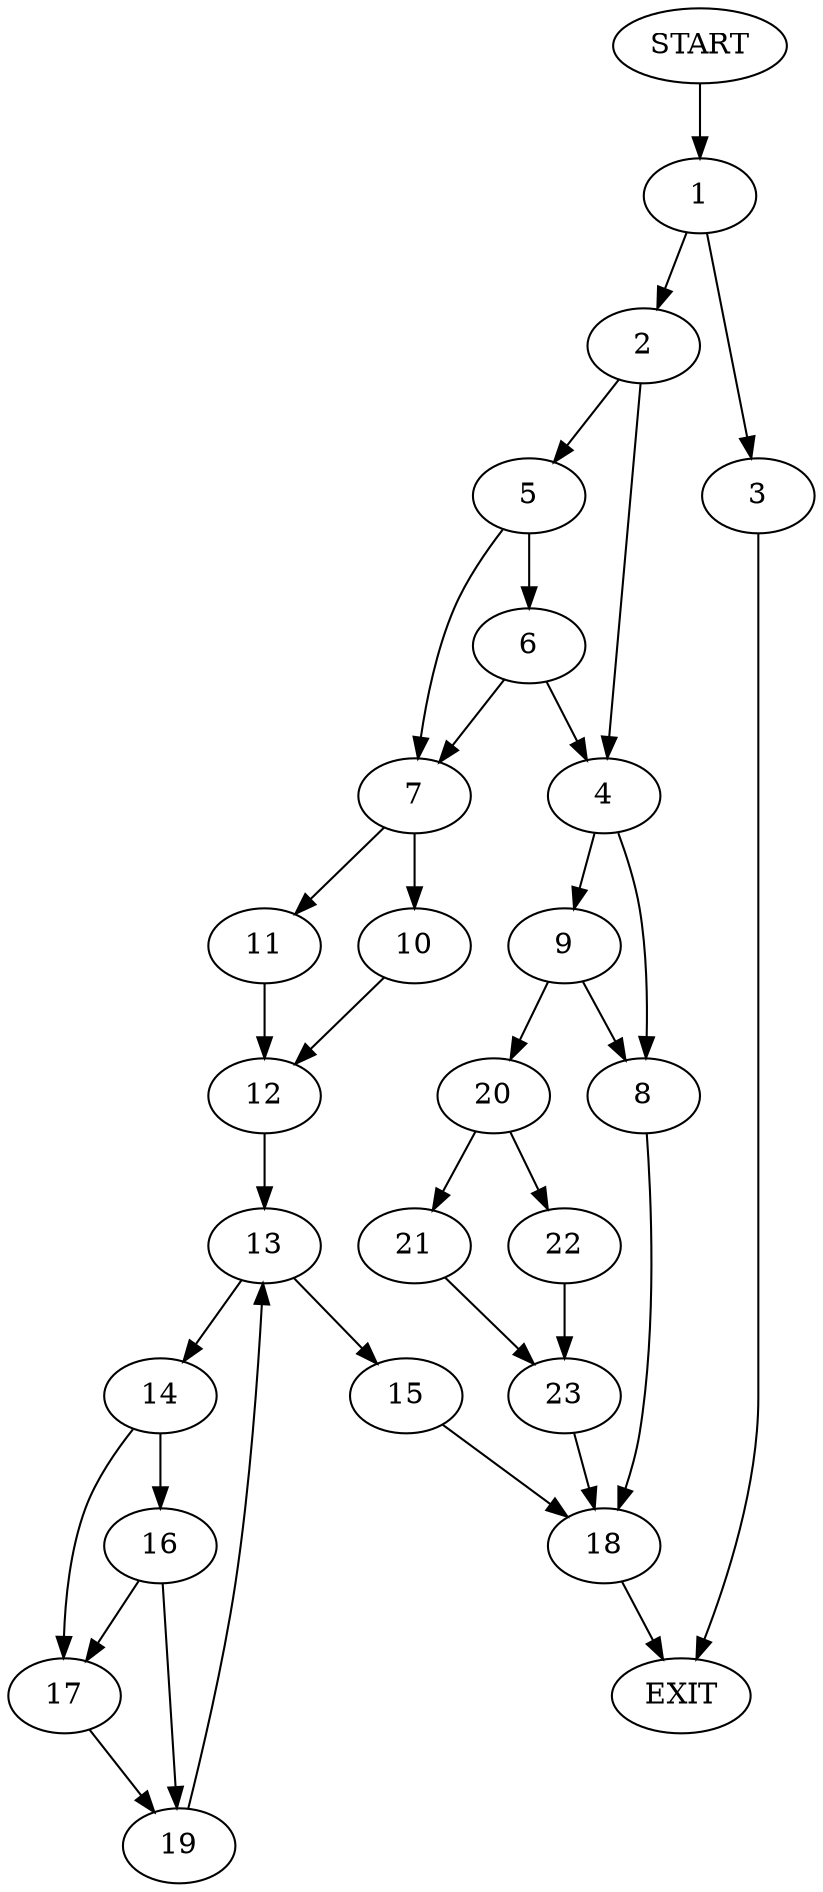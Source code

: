digraph {
0 [label="START"]
24 [label="EXIT"]
0 -> 1
1 -> 2
1 -> 3
3 -> 24
2 -> 4
2 -> 5
5 -> 6
5 -> 7
4 -> 8
4 -> 9
6 -> 4
6 -> 7
7 -> 10
7 -> 11
11 -> 12
10 -> 12
12 -> 13
13 -> 14
13 -> 15
14 -> 16
14 -> 17
15 -> 18
17 -> 19
16 -> 19
16 -> 17
19 -> 13
18 -> 24
9 -> 8
9 -> 20
8 -> 18
20 -> 21
20 -> 22
22 -> 23
21 -> 23
23 -> 18
}
